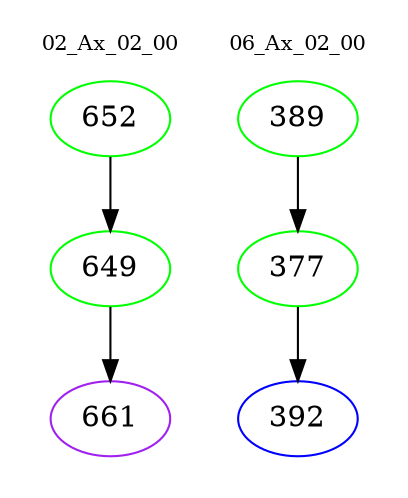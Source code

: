 digraph{
subgraph cluster_0 {
color = white
label = "02_Ax_02_00";
fontsize=10;
T0_652 [label="652", color="green"]
T0_652 -> T0_649 [color="black"]
T0_649 [label="649", color="green"]
T0_649 -> T0_661 [color="black"]
T0_661 [label="661", color="purple"]
}
subgraph cluster_1 {
color = white
label = "06_Ax_02_00";
fontsize=10;
T1_389 [label="389", color="green"]
T1_389 -> T1_377 [color="black"]
T1_377 [label="377", color="green"]
T1_377 -> T1_392 [color="black"]
T1_392 [label="392", color="blue"]
}
}
